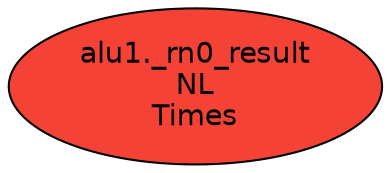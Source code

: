 digraph DFG {
  rankdir=LR;
  splines=true;
  node [style=filled,fontname=Helvetica];
  "alu1._rn0_result" [label="alu1._rn0_result
NL
Times", shape=oval, fillcolor="#F44336"];
}